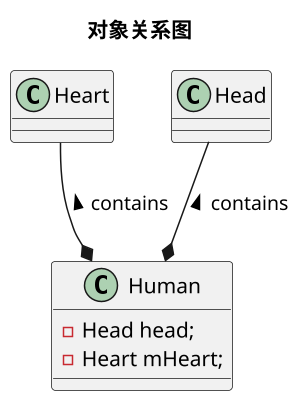 @startuml
title 对象关系图
scale 1.5

/'组合关系'/
class Human{
     - Head head;
     - Heart mHeart;
}
Human *-up- Head : contains >
Human *-up- Heart : contains >



   @enduml
